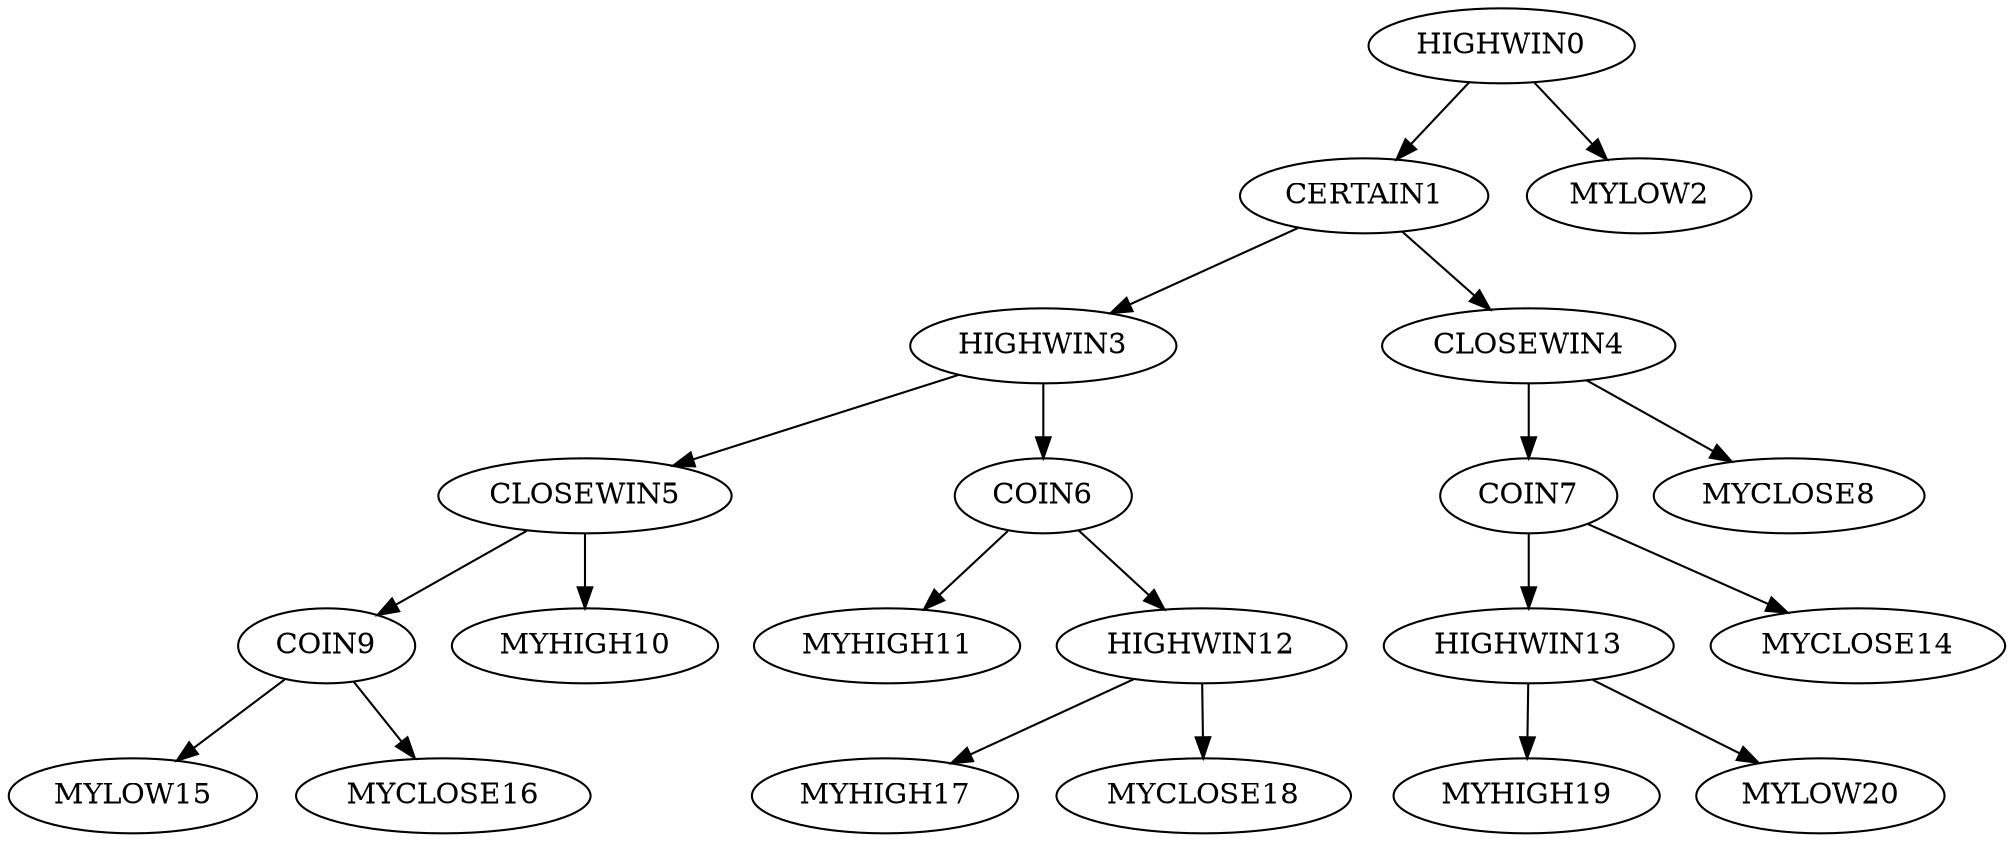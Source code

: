 digraph T {
	HIGHWIN0 -> CERTAIN1;
	HIGHWIN0 -> MYLOW2;
	CERTAIN1 -> HIGHWIN3;
	CERTAIN1 -> CLOSEWIN4;
	HIGHWIN3 -> CLOSEWIN5;
	HIGHWIN3 -> COIN6;
	CLOSEWIN4 -> COIN7;
	CLOSEWIN4 -> MYCLOSE8;
	CLOSEWIN5 -> COIN9;
	CLOSEWIN5 -> MYHIGH10;
	COIN6 -> MYHIGH11;
	COIN6 -> HIGHWIN12;
	COIN7 -> HIGHWIN13;
	COIN7 -> MYCLOSE14;
	COIN9 -> MYLOW15;
	COIN9 -> MYCLOSE16;
	HIGHWIN12 -> MYHIGH17;
	HIGHWIN12 -> MYCLOSE18;
	HIGHWIN13 -> MYHIGH19;
	HIGHWIN13 -> MYLOW20;
}